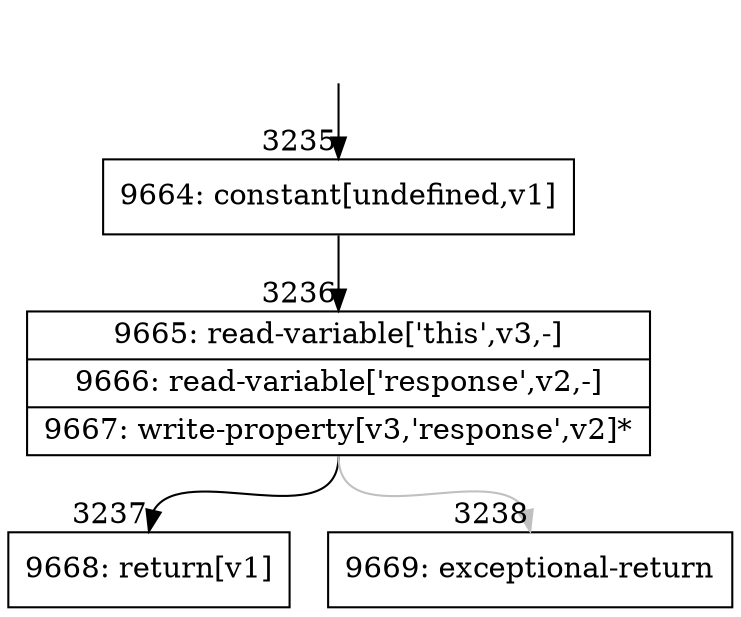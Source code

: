 digraph {
rankdir="TD"
BB_entry205[shape=none,label=""];
BB_entry205 -> BB3235 [tailport=s, headport=n, headlabel="    3235"]
BB3235 [shape=record label="{9664: constant[undefined,v1]}" ] 
BB3235 -> BB3236 [tailport=s, headport=n, headlabel="      3236"]
BB3236 [shape=record label="{9665: read-variable['this',v3,-]|9666: read-variable['response',v2,-]|9667: write-property[v3,'response',v2]*}" ] 
BB3236 -> BB3237 [tailport=s, headport=n, headlabel="      3237"]
BB3236 -> BB3238 [tailport=s, headport=n, color=gray, headlabel="      3238"]
BB3237 [shape=record label="{9668: return[v1]}" ] 
BB3238 [shape=record label="{9669: exceptional-return}" ] 
//#$~ 3602
}
